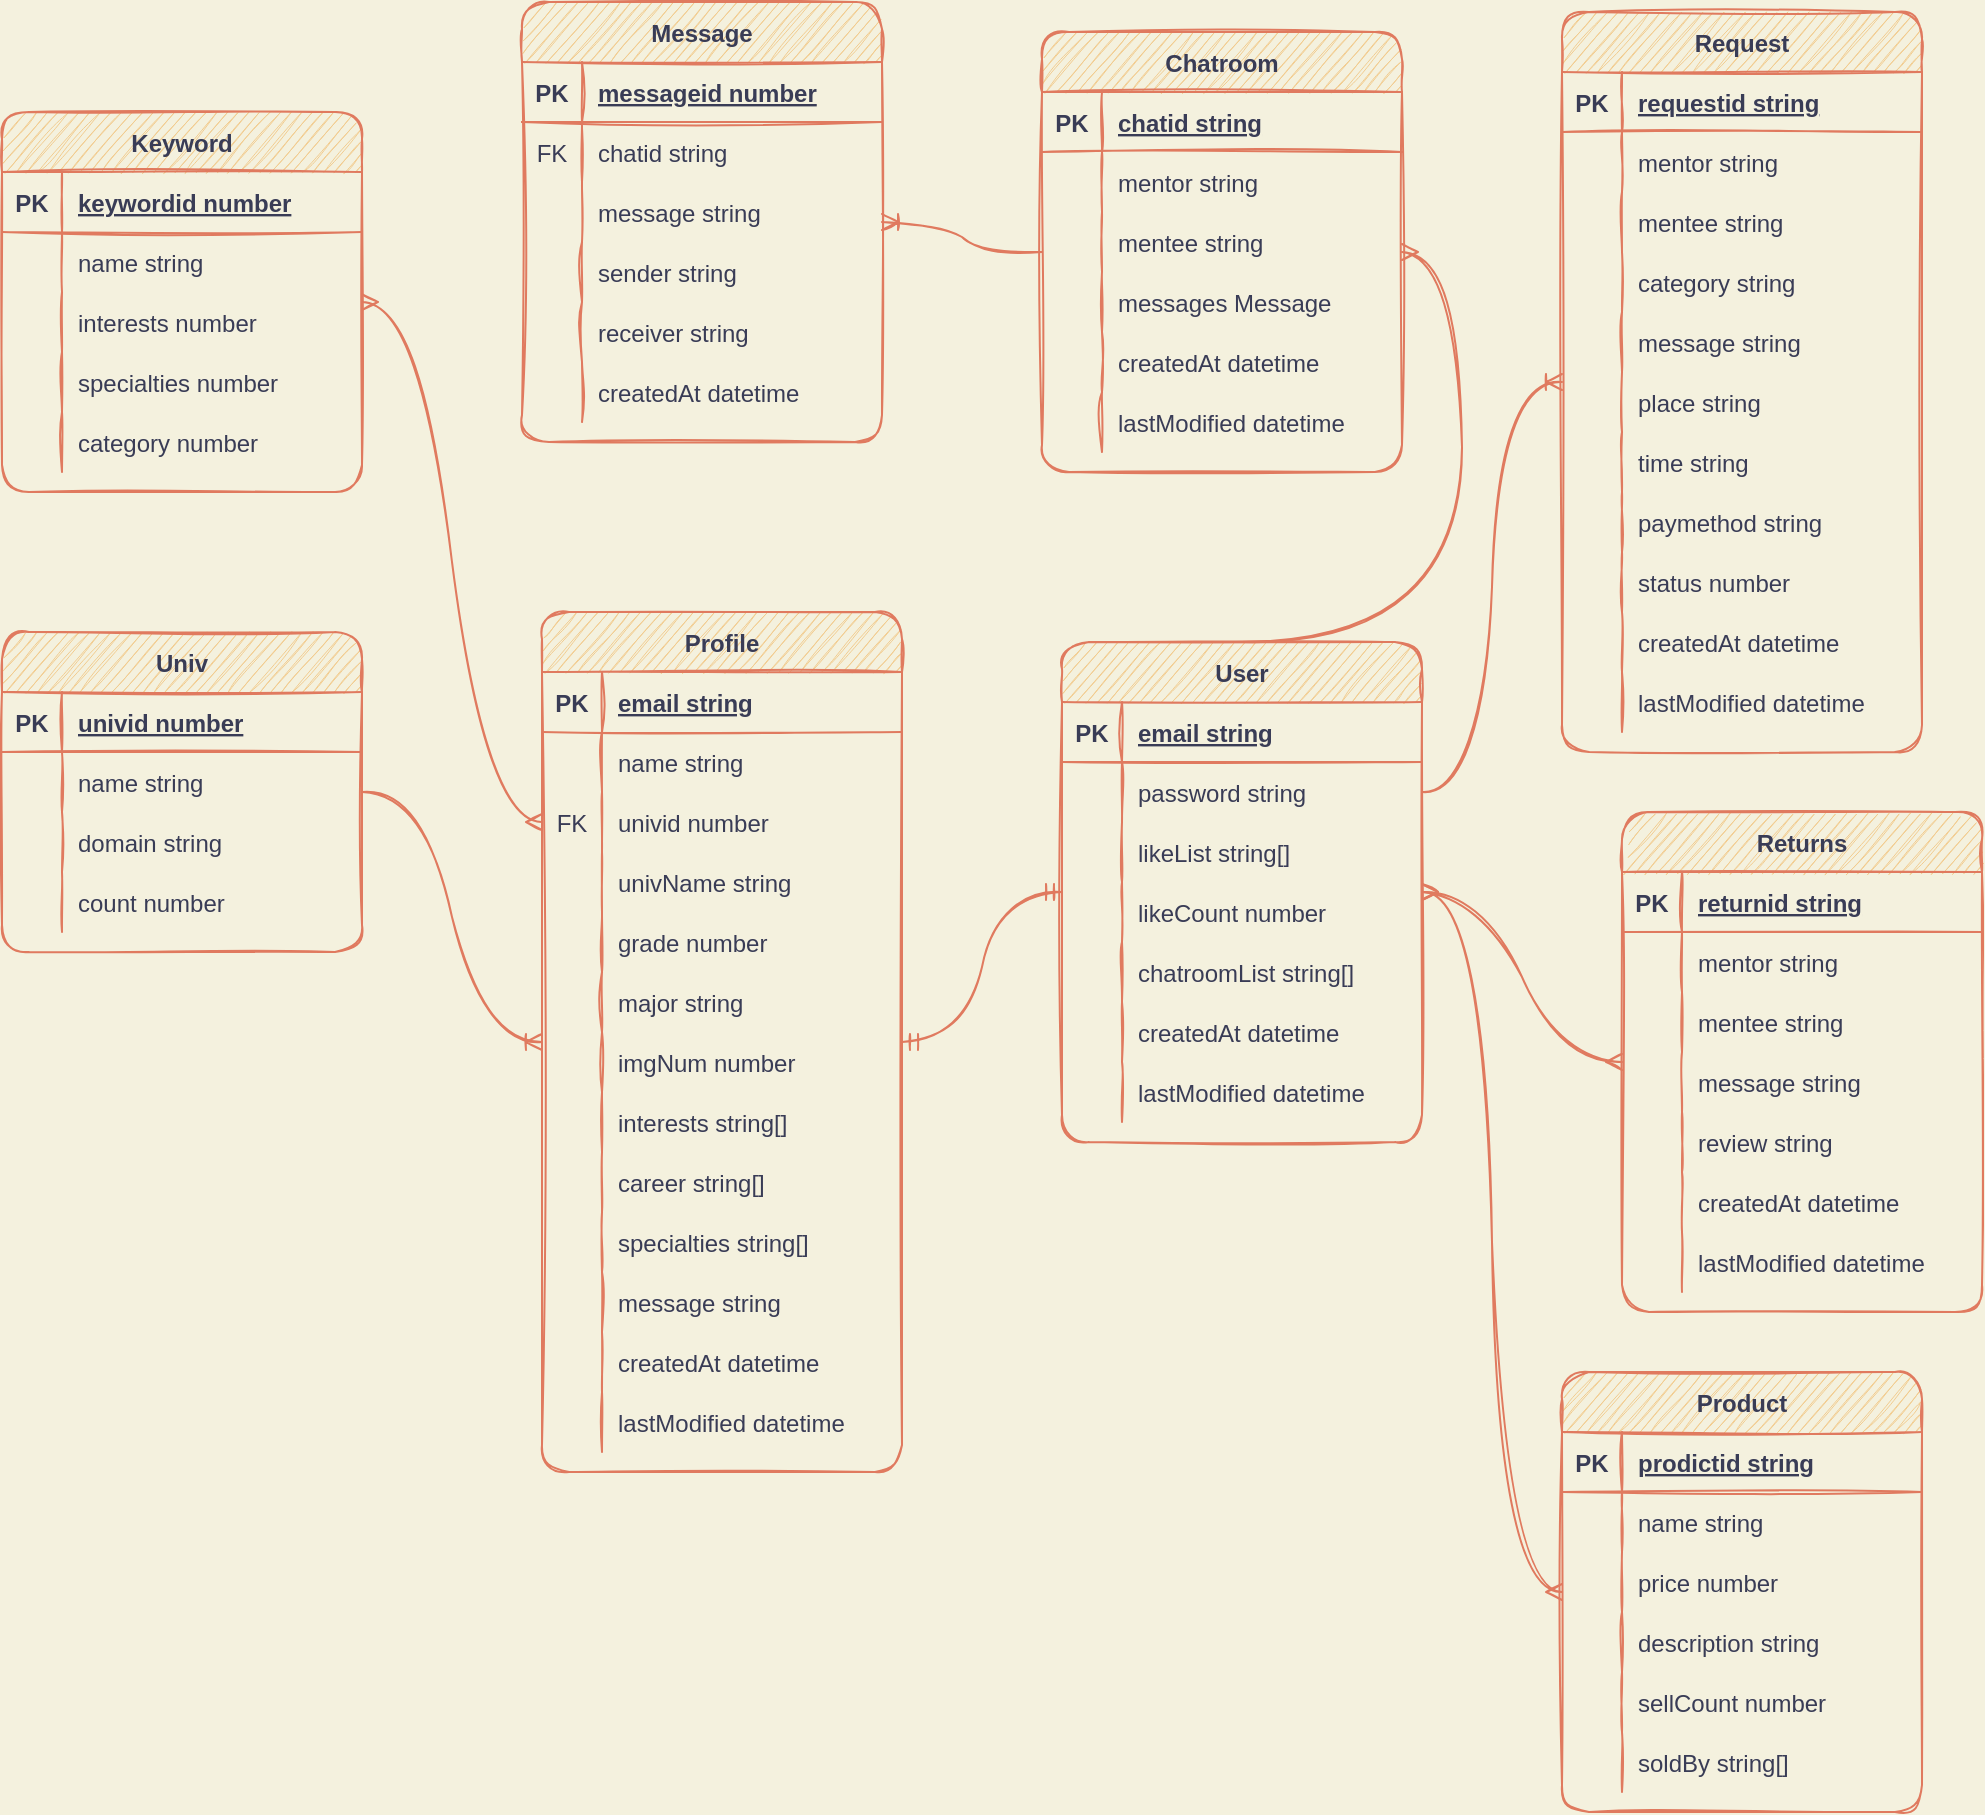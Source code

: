 <mxfile>
    <diagram id="3er6931-i1n3xH4l2oos" name="Page-1">
        <mxGraphModel dx="1615" dy="328" grid="1" gridSize="10" guides="1" tooltips="1" connect="1" arrows="1" fold="1" page="1" pageScale="1" pageWidth="827" pageHeight="1169" background="#F4F1DE" math="0" shadow="0">
            <root>
                <mxCell id="0"/>
                <mxCell id="1" parent="0"/>
                <mxCell id="37" value="" style="edgeStyle=entityRelationEdgeStyle;fontSize=12;html=1;endArrow=ERoneToMany;exitX=1;exitY=0.5;exitDx=0;exitDy=0;sketch=1;curved=1;labelBackgroundColor=#F4F1DE;strokeColor=#E07A5F;fontColor=#393C56;" parent="1" source="113" target="183" edge="1">
                    <mxGeometry width="100" height="100" relative="1" as="geometry">
                        <mxPoint x="390" y="320" as="sourcePoint"/>
                        <mxPoint x="323.42" y="196.806" as="targetPoint"/>
                    </mxGeometry>
                </mxCell>
                <mxCell id="38" value="" style="edgeStyle=entityRelationEdgeStyle;fontSize=12;html=1;endArrow=ERmany;startArrow=ERmany;sketch=1;curved=1;labelBackgroundColor=#F4F1DE;strokeColor=#E07A5F;fontColor=#393C56;" parent="1" source="106" target="158" edge="1">
                    <mxGeometry width="100" height="100" relative="1" as="geometry">
                        <mxPoint x="580" y="390" as="sourcePoint"/>
                        <mxPoint x="550" y="430" as="targetPoint"/>
                    </mxGeometry>
                </mxCell>
                <mxCell id="106" value="User" style="shape=table;startSize=30;container=1;collapsible=1;childLayout=tableLayout;fixedRows=1;rowLines=0;fontStyle=1;align=center;resizeLast=1;rounded=1;sketch=1;fillColor=#F2CC8F;strokeColor=#E07A5F;fontColor=#393C56;" parent="1" vertex="1">
                    <mxGeometry x="290" y="345" width="180" height="250" as="geometry"/>
                </mxCell>
                <mxCell id="107" value="" style="shape=partialRectangle;collapsible=0;dropTarget=0;pointerEvents=0;fillColor=none;top=0;left=0;bottom=1;right=0;points=[[0,0.5],[1,0.5]];portConstraint=eastwest;rounded=1;sketch=1;strokeColor=#E07A5F;fontColor=#393C56;" parent="106" vertex="1">
                    <mxGeometry y="30" width="180" height="30" as="geometry"/>
                </mxCell>
                <mxCell id="108" value="PK" style="shape=partialRectangle;connectable=0;fillColor=none;top=0;left=0;bottom=0;right=0;fontStyle=1;overflow=hidden;rounded=1;sketch=1;strokeColor=#E07A5F;fontColor=#393C56;" parent="107" vertex="1">
                    <mxGeometry width="30" height="30" as="geometry"/>
                </mxCell>
                <mxCell id="109" value="email string" style="shape=partialRectangle;connectable=0;fillColor=none;top=0;left=0;bottom=0;right=0;align=left;spacingLeft=6;fontStyle=5;overflow=hidden;rounded=1;sketch=1;strokeColor=#E07A5F;fontColor=#393C56;" parent="107" vertex="1">
                    <mxGeometry x="30" width="150" height="30" as="geometry"/>
                </mxCell>
                <mxCell id="113" value="" style="shape=partialRectangle;collapsible=0;dropTarget=0;pointerEvents=0;fillColor=none;top=0;left=0;bottom=0;right=0;points=[[0,0.5],[1,0.5]];portConstraint=eastwest;rounded=1;sketch=1;strokeColor=#E07A5F;fontColor=#393C56;" parent="106" vertex="1">
                    <mxGeometry y="60" width="180" height="30" as="geometry"/>
                </mxCell>
                <mxCell id="114" value="" style="shape=partialRectangle;connectable=0;fillColor=none;top=0;left=0;bottom=0;right=0;editable=1;overflow=hidden;rounded=1;sketch=1;strokeColor=#E07A5F;fontColor=#393C56;" parent="113" vertex="1">
                    <mxGeometry width="30" height="30" as="geometry"/>
                </mxCell>
                <mxCell id="115" value="password string" style="shape=partialRectangle;connectable=0;fillColor=none;top=0;left=0;bottom=0;right=0;align=left;spacingLeft=6;overflow=hidden;rounded=1;sketch=1;strokeColor=#E07A5F;fontColor=#393C56;" parent="113" vertex="1">
                    <mxGeometry x="30" width="150" height="30" as="geometry"/>
                </mxCell>
                <mxCell id="116" value="" style="shape=partialRectangle;collapsible=0;dropTarget=0;pointerEvents=0;fillColor=none;top=0;left=0;bottom=0;right=0;points=[[0,0.5],[1,0.5]];portConstraint=eastwest;rounded=1;sketch=1;strokeColor=#E07A5F;fontColor=#393C56;" parent="106" vertex="1">
                    <mxGeometry y="90" width="180" height="30" as="geometry"/>
                </mxCell>
                <mxCell id="117" value="" style="shape=partialRectangle;connectable=0;fillColor=none;top=0;left=0;bottom=0;right=0;editable=1;overflow=hidden;rounded=1;sketch=1;strokeColor=#E07A5F;fontColor=#393C56;" parent="116" vertex="1">
                    <mxGeometry width="30" height="30" as="geometry"/>
                </mxCell>
                <mxCell id="118" value="likeList string[]" style="shape=partialRectangle;connectable=0;fillColor=none;top=0;left=0;bottom=0;right=0;align=left;spacingLeft=6;overflow=hidden;rounded=1;sketch=1;strokeColor=#E07A5F;fontColor=#393C56;" parent="116" vertex="1">
                    <mxGeometry x="30" width="150" height="30" as="geometry"/>
                </mxCell>
                <mxCell id="352" value="" style="shape=partialRectangle;collapsible=0;dropTarget=0;pointerEvents=0;fillColor=none;top=0;left=0;bottom=0;right=0;points=[[0,0.5],[1,0.5]];portConstraint=eastwest;rounded=1;sketch=1;strokeColor=#E07A5F;fontColor=#393C56;" parent="106" vertex="1">
                    <mxGeometry y="120" width="180" height="30" as="geometry"/>
                </mxCell>
                <mxCell id="353" value="" style="shape=partialRectangle;connectable=0;fillColor=none;top=0;left=0;bottom=0;right=0;editable=1;overflow=hidden;rounded=1;sketch=1;strokeColor=#E07A5F;fontColor=#393C56;" parent="352" vertex="1">
                    <mxGeometry width="30" height="30" as="geometry"/>
                </mxCell>
                <mxCell id="354" value="likeCount number" style="shape=partialRectangle;connectable=0;fillColor=none;top=0;left=0;bottom=0;right=0;align=left;spacingLeft=6;overflow=hidden;rounded=1;sketch=1;strokeColor=#E07A5F;fontColor=#393C56;" parent="352" vertex="1">
                    <mxGeometry x="30" width="150" height="30" as="geometry"/>
                </mxCell>
                <mxCell id="228" value="" style="shape=partialRectangle;collapsible=0;dropTarget=0;pointerEvents=0;fillColor=none;top=0;left=0;bottom=0;right=0;points=[[0,0.5],[1,0.5]];portConstraint=eastwest;rounded=1;sketch=1;strokeColor=#E07A5F;fontColor=#393C56;" parent="106" vertex="1">
                    <mxGeometry y="150" width="180" height="30" as="geometry"/>
                </mxCell>
                <mxCell id="229" value="" style="shape=partialRectangle;connectable=0;fillColor=none;top=0;left=0;bottom=0;right=0;editable=1;overflow=hidden;rounded=1;sketch=1;strokeColor=#E07A5F;fontColor=#393C56;" parent="228" vertex="1">
                    <mxGeometry width="30" height="30" as="geometry"/>
                </mxCell>
                <mxCell id="230" value="chatroomList string[]" style="shape=partialRectangle;connectable=0;fillColor=none;top=0;left=0;bottom=0;right=0;align=left;spacingLeft=6;overflow=hidden;rounded=1;sketch=1;strokeColor=#E07A5F;fontColor=#393C56;" parent="228" vertex="1">
                    <mxGeometry x="30" width="150" height="30" as="geometry"/>
                </mxCell>
                <mxCell id="121" value="" style="shape=partialRectangle;collapsible=0;dropTarget=0;pointerEvents=0;fillColor=none;top=0;left=0;bottom=0;right=0;points=[[0,0.5],[1,0.5]];portConstraint=eastwest;rounded=1;sketch=1;strokeColor=#E07A5F;fontColor=#393C56;" parent="106" vertex="1">
                    <mxGeometry y="180" width="180" height="30" as="geometry"/>
                </mxCell>
                <mxCell id="122" value="" style="shape=partialRectangle;connectable=0;fillColor=none;top=0;left=0;bottom=0;right=0;fontStyle=0;overflow=hidden;rounded=1;sketch=1;strokeColor=#E07A5F;fontColor=#393C56;" parent="121" vertex="1">
                    <mxGeometry width="30" height="30" as="geometry"/>
                </mxCell>
                <mxCell id="123" value="createdAt datetime" style="shape=partialRectangle;connectable=0;fillColor=none;top=0;left=0;bottom=0;right=0;align=left;spacingLeft=6;fontStyle=0;overflow=hidden;rounded=1;sketch=1;strokeColor=#E07A5F;fontColor=#393C56;" parent="121" vertex="1">
                    <mxGeometry x="30" width="150" height="30" as="geometry"/>
                </mxCell>
                <mxCell id="125" value="" style="shape=partialRectangle;collapsible=0;dropTarget=0;pointerEvents=0;fillColor=none;top=0;left=0;bottom=0;right=0;points=[[0,0.5],[1,0.5]];portConstraint=eastwest;rounded=1;sketch=1;strokeColor=#E07A5F;fontColor=#393C56;" parent="106" vertex="1">
                    <mxGeometry y="210" width="180" height="30" as="geometry"/>
                </mxCell>
                <mxCell id="126" value="" style="shape=partialRectangle;connectable=0;fillColor=none;top=0;left=0;bottom=0;right=0;editable=1;overflow=hidden;rounded=1;sketch=1;strokeColor=#E07A5F;fontColor=#393C56;" parent="125" vertex="1">
                    <mxGeometry width="30" height="30" as="geometry"/>
                </mxCell>
                <mxCell id="127" value="lastModified datetime" style="shape=partialRectangle;connectable=0;fillColor=none;top=0;left=0;bottom=0;right=0;align=left;spacingLeft=6;overflow=hidden;rounded=1;sketch=1;strokeColor=#E07A5F;fontColor=#393C56;" parent="125" vertex="1">
                    <mxGeometry x="30" width="150" height="30" as="geometry"/>
                </mxCell>
                <mxCell id="128" value="Profile" style="shape=table;startSize=30;container=1;collapsible=1;childLayout=tableLayout;fixedRows=1;rowLines=0;fontStyle=1;align=center;resizeLast=1;rounded=1;sketch=1;fillColor=#F2CC8F;strokeColor=#E07A5F;fontColor=#393C56;" parent="1" vertex="1">
                    <mxGeometry x="30" y="330" width="180" height="430" as="geometry"/>
                </mxCell>
                <mxCell id="129" value="" style="shape=partialRectangle;collapsible=0;dropTarget=0;pointerEvents=0;fillColor=none;top=0;left=0;bottom=1;right=0;points=[[0,0.5],[1,0.5]];portConstraint=eastwest;rounded=1;sketch=1;strokeColor=#E07A5F;fontColor=#393C56;" parent="128" vertex="1">
                    <mxGeometry y="30" width="180" height="30" as="geometry"/>
                </mxCell>
                <mxCell id="130" value="PK" style="shape=partialRectangle;connectable=0;fillColor=none;top=0;left=0;bottom=0;right=0;fontStyle=1;overflow=hidden;rounded=1;sketch=1;strokeColor=#E07A5F;fontColor=#393C56;" parent="129" vertex="1">
                    <mxGeometry width="30" height="30" as="geometry"/>
                </mxCell>
                <mxCell id="131" value="email string" style="shape=partialRectangle;connectable=0;fillColor=none;top=0;left=0;bottom=0;right=0;align=left;spacingLeft=6;fontStyle=5;overflow=hidden;rounded=1;sketch=1;strokeColor=#E07A5F;fontColor=#393C56;" parent="129" vertex="1">
                    <mxGeometry x="30" width="150" height="30" as="geometry"/>
                </mxCell>
                <mxCell id="418" value="" style="shape=partialRectangle;collapsible=0;dropTarget=0;pointerEvents=0;fillColor=none;top=0;left=0;bottom=0;right=0;points=[[0,0.5],[1,0.5]];portConstraint=eastwest;strokeColor=#E07A5F;fontColor=#393C56;" parent="128" vertex="1">
                    <mxGeometry y="60" width="180" height="30" as="geometry"/>
                </mxCell>
                <mxCell id="419" value="" style="shape=partialRectangle;connectable=0;fillColor=none;top=0;left=0;bottom=0;right=0;editable=1;overflow=hidden;strokeColor=#E07A5F;fontColor=#393C56;" parent="418" vertex="1">
                    <mxGeometry width="30" height="30" as="geometry"/>
                </mxCell>
                <mxCell id="420" value="name string" style="shape=partialRectangle;connectable=0;fillColor=none;top=0;left=0;bottom=0;right=0;align=left;spacingLeft=6;overflow=hidden;strokeColor=#E07A5F;fontColor=#393C56;" parent="418" vertex="1">
                    <mxGeometry x="30" width="150" height="30" as="geometry"/>
                </mxCell>
                <mxCell id="132" value="" style="shape=partialRectangle;collapsible=0;dropTarget=0;pointerEvents=0;fillColor=none;top=0;left=0;bottom=0;right=0;points=[[0,0.5],[1,0.5]];portConstraint=eastwest;rounded=1;sketch=1;strokeColor=#E07A5F;fontColor=#393C56;" parent="128" vertex="1">
                    <mxGeometry y="90" width="180" height="30" as="geometry"/>
                </mxCell>
                <mxCell id="133" value="FK" style="shape=partialRectangle;connectable=0;fillColor=none;top=0;left=0;bottom=0;right=0;editable=1;overflow=hidden;rounded=1;sketch=1;strokeColor=#E07A5F;fontColor=#393C56;" parent="132" vertex="1">
                    <mxGeometry width="30" height="30" as="geometry"/>
                </mxCell>
                <mxCell id="134" value="univid number" style="shape=partialRectangle;connectable=0;fillColor=none;top=0;left=0;bottom=0;right=0;align=left;spacingLeft=6;overflow=hidden;rounded=1;sketch=1;strokeColor=#E07A5F;fontColor=#393C56;" parent="132" vertex="1">
                    <mxGeometry x="30" width="150" height="30" as="geometry"/>
                </mxCell>
                <mxCell id="291" value="" style="shape=partialRectangle;collapsible=0;dropTarget=0;pointerEvents=0;fillColor=none;top=0;left=0;bottom=0;right=0;points=[[0,0.5],[1,0.5]];portConstraint=eastwest;rounded=1;sketch=1;strokeColor=#E07A5F;fontColor=#393C56;" parent="128" vertex="1">
                    <mxGeometry y="120" width="180" height="30" as="geometry"/>
                </mxCell>
                <mxCell id="292" value="" style="shape=partialRectangle;connectable=0;fillColor=none;top=0;left=0;bottom=0;right=0;editable=1;overflow=hidden;rounded=1;sketch=1;strokeColor=#E07A5F;fontColor=#393C56;" parent="291" vertex="1">
                    <mxGeometry width="30" height="30" as="geometry"/>
                </mxCell>
                <mxCell id="293" value="univName string" style="shape=partialRectangle;connectable=0;fillColor=none;top=0;left=0;bottom=0;right=0;align=left;spacingLeft=6;overflow=hidden;rounded=1;sketch=1;strokeColor=#E07A5F;fontColor=#393C56;" parent="291" vertex="1">
                    <mxGeometry x="30" width="150" height="30" as="geometry"/>
                </mxCell>
                <mxCell id="135" value="" style="shape=partialRectangle;collapsible=0;dropTarget=0;pointerEvents=0;fillColor=none;top=0;left=0;bottom=0;right=0;points=[[0,0.5],[1,0.5]];portConstraint=eastwest;rounded=1;sketch=1;strokeColor=#E07A5F;fontColor=#393C56;" parent="128" vertex="1">
                    <mxGeometry y="150" width="180" height="30" as="geometry"/>
                </mxCell>
                <mxCell id="136" value="" style="shape=partialRectangle;connectable=0;fillColor=none;top=0;left=0;bottom=0;right=0;editable=1;overflow=hidden;rounded=1;sketch=1;strokeColor=#E07A5F;fontColor=#393C56;" parent="135" vertex="1">
                    <mxGeometry width="30" height="30" as="geometry"/>
                </mxCell>
                <mxCell id="137" value="grade number" style="shape=partialRectangle;connectable=0;fillColor=none;top=0;left=0;bottom=0;right=0;align=left;spacingLeft=6;overflow=hidden;rounded=1;sketch=1;strokeColor=#E07A5F;fontColor=#393C56;" parent="135" vertex="1">
                    <mxGeometry x="30" width="150" height="30" as="geometry"/>
                </mxCell>
                <mxCell id="348" value="" style="shape=partialRectangle;collapsible=0;dropTarget=0;pointerEvents=0;fillColor=none;top=0;left=0;bottom=0;right=0;points=[[0,0.5],[1,0.5]];portConstraint=eastwest;rounded=1;sketch=1;strokeColor=#E07A5F;fontColor=#393C56;" parent="128" vertex="1">
                    <mxGeometry y="180" width="180" height="30" as="geometry"/>
                </mxCell>
                <mxCell id="349" value="" style="shape=partialRectangle;connectable=0;fillColor=none;top=0;left=0;bottom=0;right=0;editable=1;overflow=hidden;rounded=1;sketch=1;strokeColor=#E07A5F;fontColor=#393C56;" parent="348" vertex="1">
                    <mxGeometry width="30" height="30" as="geometry"/>
                </mxCell>
                <mxCell id="350" value="major string" style="shape=partialRectangle;connectable=0;fillColor=none;top=0;left=0;bottom=0;right=0;align=left;spacingLeft=6;overflow=hidden;rounded=1;sketch=1;strokeColor=#E07A5F;fontColor=#393C56;" parent="348" vertex="1">
                    <mxGeometry x="30" width="150" height="30" as="geometry"/>
                </mxCell>
                <mxCell id="340" value="" style="shape=partialRectangle;collapsible=0;dropTarget=0;pointerEvents=0;fillColor=none;top=0;left=0;bottom=0;right=0;points=[[0,0.5],[1,0.5]];portConstraint=eastwest;rounded=1;sketch=1;strokeColor=#E07A5F;fontColor=#393C56;" parent="128" vertex="1">
                    <mxGeometry y="210" width="180" height="30" as="geometry"/>
                </mxCell>
                <mxCell id="341" value="" style="shape=partialRectangle;connectable=0;fillColor=none;top=0;left=0;bottom=0;right=0;editable=1;overflow=hidden;rounded=1;sketch=1;strokeColor=#E07A5F;fontColor=#393C56;" parent="340" vertex="1">
                    <mxGeometry width="30" height="30" as="geometry"/>
                </mxCell>
                <mxCell id="342" value="imgNum number" style="shape=partialRectangle;connectable=0;fillColor=none;top=0;left=0;bottom=0;right=0;align=left;spacingLeft=6;overflow=hidden;rounded=1;sketch=1;strokeColor=#E07A5F;fontColor=#393C56;" parent="340" vertex="1">
                    <mxGeometry x="30" width="150" height="30" as="geometry"/>
                </mxCell>
                <mxCell id="138" value="" style="shape=partialRectangle;collapsible=0;dropTarget=0;pointerEvents=0;fillColor=none;top=0;left=0;bottom=0;right=0;points=[[0,0.5],[1,0.5]];portConstraint=eastwest;rounded=1;sketch=1;strokeColor=#E07A5F;fontColor=#393C56;" parent="128" vertex="1">
                    <mxGeometry y="240" width="180" height="30" as="geometry"/>
                </mxCell>
                <mxCell id="139" value="" style="shape=partialRectangle;connectable=0;fillColor=none;top=0;left=0;bottom=0;right=0;editable=1;overflow=hidden;rounded=1;sketch=1;strokeColor=#E07A5F;fontColor=#393C56;" parent="138" vertex="1">
                    <mxGeometry width="30" height="30" as="geometry"/>
                </mxCell>
                <mxCell id="140" value="interests string[]" style="shape=partialRectangle;connectable=0;fillColor=none;top=0;left=0;bottom=0;right=0;align=left;spacingLeft=6;overflow=hidden;rounded=1;sketch=1;strokeColor=#E07A5F;fontColor=#393C56;" parent="138" vertex="1">
                    <mxGeometry x="30" width="150" height="30" as="geometry"/>
                </mxCell>
                <mxCell id="336" value="" style="shape=partialRectangle;collapsible=0;dropTarget=0;pointerEvents=0;fillColor=none;top=0;left=0;bottom=0;right=0;points=[[0,0.5],[1,0.5]];portConstraint=eastwest;rounded=1;sketch=1;strokeColor=#E07A5F;fontColor=#393C56;" parent="128" vertex="1">
                    <mxGeometry y="270" width="180" height="30" as="geometry"/>
                </mxCell>
                <mxCell id="337" value="" style="shape=partialRectangle;connectable=0;fillColor=none;top=0;left=0;bottom=0;right=0;editable=1;overflow=hidden;rounded=1;sketch=1;strokeColor=#E07A5F;fontColor=#393C56;" parent="336" vertex="1">
                    <mxGeometry width="30" height="30" as="geometry"/>
                </mxCell>
                <mxCell id="338" value="career string[]" style="shape=partialRectangle;connectable=0;fillColor=none;top=0;left=0;bottom=0;right=0;align=left;spacingLeft=6;overflow=hidden;rounded=1;sketch=1;strokeColor=#E07A5F;fontColor=#393C56;" parent="336" vertex="1">
                    <mxGeometry x="30" width="150" height="30" as="geometry"/>
                </mxCell>
                <mxCell id="142" value="" style="shape=partialRectangle;collapsible=0;dropTarget=0;pointerEvents=0;fillColor=none;top=0;left=0;bottom=0;right=0;points=[[0,0.5],[1,0.5]];portConstraint=eastwest;rounded=1;sketch=1;strokeColor=#E07A5F;fontColor=#393C56;" parent="128" vertex="1">
                    <mxGeometry y="300" width="180" height="30" as="geometry"/>
                </mxCell>
                <mxCell id="143" value="" style="shape=partialRectangle;connectable=0;fillColor=none;top=0;left=0;bottom=0;right=0;editable=1;overflow=hidden;rounded=1;sketch=1;strokeColor=#E07A5F;fontColor=#393C56;" parent="142" vertex="1">
                    <mxGeometry width="30" height="30" as="geometry"/>
                </mxCell>
                <mxCell id="144" value="specialties string[]" style="shape=partialRectangle;connectable=0;fillColor=none;top=0;left=0;bottom=0;right=0;align=left;spacingLeft=6;overflow=hidden;rounded=1;sketch=1;strokeColor=#E07A5F;fontColor=#393C56;" parent="142" vertex="1">
                    <mxGeometry x="30" width="150" height="30" as="geometry"/>
                </mxCell>
                <mxCell id="146" value="" style="shape=partialRectangle;collapsible=0;dropTarget=0;pointerEvents=0;fillColor=none;top=0;left=0;bottom=0;right=0;points=[[0,0.5],[1,0.5]];portConstraint=eastwest;rounded=1;sketch=1;strokeColor=#E07A5F;fontColor=#393C56;" parent="128" vertex="1">
                    <mxGeometry y="330" width="180" height="30" as="geometry"/>
                </mxCell>
                <mxCell id="147" value="" style="shape=partialRectangle;connectable=0;fillColor=none;top=0;left=0;bottom=0;right=0;editable=1;overflow=hidden;rounded=1;sketch=1;strokeColor=#E07A5F;fontColor=#393C56;" parent="146" vertex="1">
                    <mxGeometry width="30" height="30" as="geometry"/>
                </mxCell>
                <mxCell id="148" value="message string" style="shape=partialRectangle;connectable=0;fillColor=none;top=0;left=0;bottom=0;right=0;align=left;spacingLeft=6;overflow=hidden;rounded=1;sketch=1;strokeColor=#E07A5F;fontColor=#393C56;" parent="146" vertex="1">
                    <mxGeometry x="30" width="150" height="30" as="geometry"/>
                </mxCell>
                <mxCell id="150" value="" style="shape=partialRectangle;collapsible=0;dropTarget=0;pointerEvents=0;fillColor=none;top=0;left=0;bottom=0;right=0;points=[[0,0.5],[1,0.5]];portConstraint=eastwest;rounded=1;sketch=1;strokeColor=#E07A5F;fontColor=#393C56;" parent="128" vertex="1">
                    <mxGeometry y="360" width="180" height="30" as="geometry"/>
                </mxCell>
                <mxCell id="151" value="" style="shape=partialRectangle;connectable=0;fillColor=none;top=0;left=0;bottom=0;right=0;editable=1;overflow=hidden;rounded=1;sketch=1;strokeColor=#E07A5F;fontColor=#393C56;" parent="150" vertex="1">
                    <mxGeometry width="30" height="30" as="geometry"/>
                </mxCell>
                <mxCell id="152" value="createdAt datetime" style="shape=partialRectangle;connectable=0;fillColor=none;top=0;left=0;bottom=0;right=0;align=left;spacingLeft=6;overflow=hidden;rounded=1;sketch=1;strokeColor=#E07A5F;fontColor=#393C56;" parent="150" vertex="1">
                    <mxGeometry x="30" width="150" height="30" as="geometry"/>
                </mxCell>
                <mxCell id="154" value="" style="shape=partialRectangle;collapsible=0;dropTarget=0;pointerEvents=0;fillColor=none;top=0;left=0;bottom=0;right=0;points=[[0,0.5],[1,0.5]];portConstraint=eastwest;rounded=1;sketch=1;strokeColor=#E07A5F;fontColor=#393C56;" parent="128" vertex="1">
                    <mxGeometry y="390" width="180" height="30" as="geometry"/>
                </mxCell>
                <mxCell id="155" value="" style="shape=partialRectangle;connectable=0;fillColor=none;top=0;left=0;bottom=0;right=0;editable=1;overflow=hidden;rounded=1;sketch=1;strokeColor=#E07A5F;fontColor=#393C56;" parent="154" vertex="1">
                    <mxGeometry width="30" height="30" as="geometry"/>
                </mxCell>
                <mxCell id="156" value="lastModified datetime" style="shape=partialRectangle;connectable=0;fillColor=none;top=0;left=0;bottom=0;right=0;align=left;spacingLeft=6;overflow=hidden;rounded=1;sketch=1;strokeColor=#E07A5F;fontColor=#393C56;" parent="154" vertex="1">
                    <mxGeometry x="30" width="150" height="30" as="geometry"/>
                </mxCell>
                <mxCell id="158" value="Returns" style="shape=table;startSize=30;container=1;collapsible=1;childLayout=tableLayout;fixedRows=1;rowLines=0;fontStyle=1;align=center;resizeLast=1;rounded=1;sketch=1;fillColor=#F2CC8F;strokeColor=#E07A5F;fontColor=#393C56;" parent="1" vertex="1">
                    <mxGeometry x="570" y="430" width="180" height="250" as="geometry"/>
                </mxCell>
                <mxCell id="159" value="" style="shape=partialRectangle;collapsible=0;dropTarget=0;pointerEvents=0;fillColor=none;top=0;left=0;bottom=1;right=0;points=[[0,0.5],[1,0.5]];portConstraint=eastwest;rounded=1;sketch=1;strokeColor=#E07A5F;fontColor=#393C56;" parent="158" vertex="1">
                    <mxGeometry y="30" width="180" height="30" as="geometry"/>
                </mxCell>
                <mxCell id="160" value="PK" style="shape=partialRectangle;connectable=0;fillColor=none;top=0;left=0;bottom=0;right=0;fontStyle=1;overflow=hidden;rounded=1;sketch=1;strokeColor=#E07A5F;fontColor=#393C56;" parent="159" vertex="1">
                    <mxGeometry width="30" height="30" as="geometry"/>
                </mxCell>
                <mxCell id="161" value="returnid string" style="shape=partialRectangle;connectable=0;fillColor=none;top=0;left=0;bottom=0;right=0;align=left;spacingLeft=6;fontStyle=5;overflow=hidden;rounded=1;sketch=1;strokeColor=#E07A5F;fontColor=#393C56;" parent="159" vertex="1">
                    <mxGeometry x="30" width="150" height="30" as="geometry"/>
                </mxCell>
                <mxCell id="165" value="" style="shape=partialRectangle;collapsible=0;dropTarget=0;pointerEvents=0;fillColor=none;top=0;left=0;bottom=0;right=0;points=[[0,0.5],[1,0.5]];portConstraint=eastwest;rounded=1;sketch=1;strokeColor=#E07A5F;fontColor=#393C56;" parent="158" vertex="1">
                    <mxGeometry y="60" width="180" height="30" as="geometry"/>
                </mxCell>
                <mxCell id="166" value="" style="shape=partialRectangle;connectable=0;fillColor=none;top=0;left=0;bottom=0;right=0;editable=1;overflow=hidden;rounded=1;sketch=1;strokeColor=#E07A5F;fontColor=#393C56;" parent="165" vertex="1">
                    <mxGeometry width="30" height="30" as="geometry"/>
                </mxCell>
                <mxCell id="167" value="mentor string" style="shape=partialRectangle;connectable=0;fillColor=none;top=0;left=0;bottom=0;right=0;align=left;spacingLeft=6;overflow=hidden;rounded=1;sketch=1;strokeColor=#E07A5F;fontColor=#393C56;" parent="165" vertex="1">
                    <mxGeometry x="30" width="150" height="30" as="geometry"/>
                </mxCell>
                <mxCell id="168" value="" style="shape=partialRectangle;collapsible=0;dropTarget=0;pointerEvents=0;fillColor=none;top=0;left=0;bottom=0;right=0;points=[[0,0.5],[1,0.5]];portConstraint=eastwest;rounded=1;sketch=1;strokeColor=#E07A5F;fontColor=#393C56;" parent="158" vertex="1">
                    <mxGeometry y="90" width="180" height="30" as="geometry"/>
                </mxCell>
                <mxCell id="169" value="" style="shape=partialRectangle;connectable=0;fillColor=none;top=0;left=0;bottom=0;right=0;editable=1;overflow=hidden;rounded=1;sketch=1;strokeColor=#E07A5F;fontColor=#393C56;" parent="168" vertex="1">
                    <mxGeometry width="30" height="30" as="geometry"/>
                </mxCell>
                <mxCell id="170" value="mentee string" style="shape=partialRectangle;connectable=0;fillColor=none;top=0;left=0;bottom=0;right=0;align=left;spacingLeft=6;overflow=hidden;rounded=1;sketch=1;strokeColor=#E07A5F;fontColor=#393C56;" parent="168" vertex="1">
                    <mxGeometry x="30" width="150" height="30" as="geometry"/>
                </mxCell>
                <mxCell id="356" value="" style="shape=partialRectangle;collapsible=0;dropTarget=0;pointerEvents=0;fillColor=none;top=0;left=0;bottom=0;right=0;points=[[0,0.5],[1,0.5]];portConstraint=eastwest;rounded=1;sketch=1;strokeColor=#E07A5F;fontColor=#393C56;" parent="158" vertex="1">
                    <mxGeometry y="120" width="180" height="30" as="geometry"/>
                </mxCell>
                <mxCell id="357" value="" style="shape=partialRectangle;connectable=0;fillColor=none;top=0;left=0;bottom=0;right=0;editable=1;overflow=hidden;rounded=1;sketch=1;strokeColor=#E07A5F;fontColor=#393C56;" parent="356" vertex="1">
                    <mxGeometry width="30" height="30" as="geometry"/>
                </mxCell>
                <mxCell id="358" value="message string" style="shape=partialRectangle;connectable=0;fillColor=none;top=0;left=0;bottom=0;right=0;align=left;spacingLeft=6;overflow=hidden;rounded=1;sketch=1;strokeColor=#E07A5F;fontColor=#393C56;" parent="356" vertex="1">
                    <mxGeometry x="30" width="150" height="30" as="geometry"/>
                </mxCell>
                <mxCell id="364" value="" style="shape=partialRectangle;collapsible=0;dropTarget=0;pointerEvents=0;fillColor=none;top=0;left=0;bottom=0;right=0;points=[[0,0.5],[1,0.5]];portConstraint=eastwest;rounded=1;sketch=1;strokeColor=#E07A5F;fontColor=#393C56;" parent="158" vertex="1">
                    <mxGeometry y="150" width="180" height="30" as="geometry"/>
                </mxCell>
                <mxCell id="365" value="" style="shape=partialRectangle;connectable=0;fillColor=none;top=0;left=0;bottom=0;right=0;editable=1;overflow=hidden;rounded=1;sketch=1;strokeColor=#E07A5F;fontColor=#393C56;" parent="364" vertex="1">
                    <mxGeometry width="30" height="30" as="geometry"/>
                </mxCell>
                <mxCell id="366" value="review string" style="shape=partialRectangle;connectable=0;fillColor=none;top=0;left=0;bottom=0;right=0;align=left;spacingLeft=6;overflow=hidden;rounded=1;sketch=1;strokeColor=#E07A5F;fontColor=#393C56;" parent="364" vertex="1">
                    <mxGeometry x="30" width="150" height="30" as="geometry"/>
                </mxCell>
                <mxCell id="180" value="" style="shape=partialRectangle;collapsible=0;dropTarget=0;pointerEvents=0;fillColor=none;top=0;left=0;bottom=0;right=0;points=[[0,0.5],[1,0.5]];portConstraint=eastwest;rounded=1;sketch=1;strokeColor=#E07A5F;fontColor=#393C56;" parent="158" vertex="1">
                    <mxGeometry y="180" width="180" height="30" as="geometry"/>
                </mxCell>
                <mxCell id="181" value="" style="shape=partialRectangle;connectable=0;fillColor=none;top=0;left=0;bottom=0;right=0;editable=1;overflow=hidden;rounded=1;sketch=1;strokeColor=#E07A5F;fontColor=#393C56;" parent="180" vertex="1">
                    <mxGeometry width="30" height="30" as="geometry"/>
                </mxCell>
                <mxCell id="182" value="createdAt datetime" style="shape=partialRectangle;connectable=0;fillColor=none;top=0;left=0;bottom=0;right=0;align=left;spacingLeft=6;overflow=hidden;rounded=1;sketch=1;strokeColor=#E07A5F;fontColor=#393C56;" parent="180" vertex="1">
                    <mxGeometry x="30" width="150" height="30" as="geometry"/>
                </mxCell>
                <mxCell id="176" value="" style="shape=partialRectangle;collapsible=0;dropTarget=0;pointerEvents=0;fillColor=none;top=0;left=0;bottom=0;right=0;points=[[0,0.5],[1,0.5]];portConstraint=eastwest;rounded=1;sketch=1;strokeColor=#E07A5F;fontColor=#393C56;" parent="158" vertex="1">
                    <mxGeometry y="210" width="180" height="30" as="geometry"/>
                </mxCell>
                <mxCell id="177" value="" style="shape=partialRectangle;connectable=0;fillColor=none;top=0;left=0;bottom=0;right=0;editable=1;overflow=hidden;rounded=1;sketch=1;strokeColor=#E07A5F;fontColor=#393C56;" parent="176" vertex="1">
                    <mxGeometry width="30" height="30" as="geometry"/>
                </mxCell>
                <mxCell id="178" value="lastModified datetime" style="shape=partialRectangle;connectable=0;fillColor=none;top=0;left=0;bottom=0;right=0;align=left;spacingLeft=6;overflow=hidden;rounded=1;sketch=1;strokeColor=#E07A5F;fontColor=#393C56;" parent="176" vertex="1">
                    <mxGeometry x="30" width="150" height="30" as="geometry"/>
                </mxCell>
                <mxCell id="183" value="Request" style="shape=table;startSize=30;container=1;collapsible=1;childLayout=tableLayout;fixedRows=1;rowLines=0;fontStyle=1;align=center;resizeLast=1;rounded=1;sketch=1;fillColor=#F2CC8F;strokeColor=#E07A5F;fontColor=#393C56;" parent="1" vertex="1">
                    <mxGeometry x="540" y="30" width="180" height="370" as="geometry"/>
                </mxCell>
                <mxCell id="184" value="" style="shape=partialRectangle;collapsible=0;dropTarget=0;pointerEvents=0;fillColor=none;top=0;left=0;bottom=1;right=0;points=[[0,0.5],[1,0.5]];portConstraint=eastwest;rounded=1;sketch=1;strokeColor=#E07A5F;fontColor=#393C56;" parent="183" vertex="1">
                    <mxGeometry y="30" width="180" height="30" as="geometry"/>
                </mxCell>
                <mxCell id="185" value="PK" style="shape=partialRectangle;connectable=0;fillColor=none;top=0;left=0;bottom=0;right=0;fontStyle=1;overflow=hidden;rounded=1;sketch=1;strokeColor=#E07A5F;fontColor=#393C56;" parent="184" vertex="1">
                    <mxGeometry width="30" height="30" as="geometry"/>
                </mxCell>
                <mxCell id="186" value="requestid string" style="shape=partialRectangle;connectable=0;fillColor=none;top=0;left=0;bottom=0;right=0;align=left;spacingLeft=6;fontStyle=5;overflow=hidden;rounded=1;sketch=1;strokeColor=#E07A5F;fontColor=#393C56;" parent="184" vertex="1">
                    <mxGeometry x="30" width="150" height="30" as="geometry"/>
                </mxCell>
                <mxCell id="190" value="" style="shape=partialRectangle;collapsible=0;dropTarget=0;pointerEvents=0;fillColor=none;top=0;left=0;bottom=0;right=0;points=[[0,0.5],[1,0.5]];portConstraint=eastwest;rounded=1;sketch=1;strokeColor=#E07A5F;fontColor=#393C56;" parent="183" vertex="1">
                    <mxGeometry y="60" width="180" height="30" as="geometry"/>
                </mxCell>
                <mxCell id="191" value="" style="shape=partialRectangle;connectable=0;fillColor=none;top=0;left=0;bottom=0;right=0;editable=1;overflow=hidden;rounded=1;sketch=1;strokeColor=#E07A5F;fontColor=#393C56;" parent="190" vertex="1">
                    <mxGeometry width="30" height="30" as="geometry"/>
                </mxCell>
                <mxCell id="192" value="mentor string" style="shape=partialRectangle;connectable=0;fillColor=none;top=0;left=0;bottom=0;right=0;align=left;spacingLeft=6;overflow=hidden;rounded=1;sketch=1;strokeColor=#E07A5F;fontColor=#393C56;" parent="190" vertex="1">
                    <mxGeometry x="30" width="150" height="30" as="geometry"/>
                </mxCell>
                <mxCell id="193" value="" style="shape=partialRectangle;collapsible=0;dropTarget=0;pointerEvents=0;fillColor=none;top=0;left=0;bottom=0;right=0;points=[[0,0.5],[1,0.5]];portConstraint=eastwest;rounded=1;sketch=1;strokeColor=#E07A5F;fontColor=#393C56;" parent="183" vertex="1">
                    <mxGeometry y="90" width="180" height="30" as="geometry"/>
                </mxCell>
                <mxCell id="194" value="" style="shape=partialRectangle;connectable=0;fillColor=none;top=0;left=0;bottom=0;right=0;editable=1;overflow=hidden;rounded=1;sketch=1;strokeColor=#E07A5F;fontColor=#393C56;" parent="193" vertex="1">
                    <mxGeometry width="30" height="30" as="geometry"/>
                </mxCell>
                <mxCell id="195" value="mentee string" style="shape=partialRectangle;connectable=0;fillColor=none;top=0;left=0;bottom=0;right=0;align=left;spacingLeft=6;overflow=hidden;rounded=1;sketch=1;strokeColor=#E07A5F;fontColor=#393C56;" parent="193" vertex="1">
                    <mxGeometry x="30" width="150" height="30" as="geometry"/>
                </mxCell>
                <mxCell id="237" value="" style="shape=partialRectangle;collapsible=0;dropTarget=0;pointerEvents=0;fillColor=none;top=0;left=0;bottom=0;right=0;points=[[0,0.5],[1,0.5]];portConstraint=eastwest;rounded=1;sketch=1;strokeColor=#E07A5F;fontColor=#393C56;" parent="183" vertex="1">
                    <mxGeometry y="120" width="180" height="30" as="geometry"/>
                </mxCell>
                <mxCell id="238" value="" style="shape=partialRectangle;connectable=0;fillColor=none;top=0;left=0;bottom=0;right=0;editable=1;overflow=hidden;rounded=1;sketch=1;strokeColor=#E07A5F;fontColor=#393C56;" parent="237" vertex="1">
                    <mxGeometry width="30" height="30" as="geometry"/>
                </mxCell>
                <mxCell id="239" value="category string" style="shape=partialRectangle;connectable=0;fillColor=none;top=0;left=0;bottom=0;right=0;align=left;spacingLeft=6;overflow=hidden;rounded=1;sketch=1;strokeColor=#E07A5F;fontColor=#393C56;" parent="237" vertex="1">
                    <mxGeometry x="30" width="150" height="30" as="geometry"/>
                </mxCell>
                <mxCell id="434" value="" style="shape=partialRectangle;collapsible=0;dropTarget=0;pointerEvents=0;fillColor=none;top=0;left=0;bottom=0;right=0;points=[[0,0.5],[1,0.5]];portConstraint=eastwest;strokeColor=#E07A5F;fontColor=#393C56;" parent="183" vertex="1">
                    <mxGeometry y="150" width="180" height="30" as="geometry"/>
                </mxCell>
                <mxCell id="435" value="" style="shape=partialRectangle;connectable=0;fillColor=none;top=0;left=0;bottom=0;right=0;editable=1;overflow=hidden;strokeColor=#E07A5F;fontColor=#393C56;" parent="434" vertex="1">
                    <mxGeometry width="30" height="30" as="geometry"/>
                </mxCell>
                <mxCell id="436" value="message string" style="shape=partialRectangle;connectable=0;fillColor=none;top=0;left=0;bottom=0;right=0;align=left;spacingLeft=6;overflow=hidden;strokeColor=#E07A5F;fontColor=#393C56;" parent="434" vertex="1">
                    <mxGeometry x="30" width="150" height="30" as="geometry"/>
                </mxCell>
                <mxCell id="257" value="" style="shape=partialRectangle;collapsible=0;dropTarget=0;pointerEvents=0;fillColor=none;top=0;left=0;bottom=0;right=0;points=[[0,0.5],[1,0.5]];portConstraint=eastwest;rounded=1;sketch=1;strokeColor=#E07A5F;fontColor=#393C56;" parent="183" vertex="1">
                    <mxGeometry y="180" width="180" height="30" as="geometry"/>
                </mxCell>
                <mxCell id="258" value="" style="shape=partialRectangle;connectable=0;fillColor=none;top=0;left=0;bottom=0;right=0;editable=1;overflow=hidden;rounded=1;sketch=1;strokeColor=#E07A5F;fontColor=#393C56;" parent="257" vertex="1">
                    <mxGeometry width="30" height="30" as="geometry"/>
                </mxCell>
                <mxCell id="259" value="place string" style="shape=partialRectangle;connectable=0;fillColor=none;top=0;left=0;bottom=0;right=0;align=left;spacingLeft=6;overflow=hidden;rounded=1;sketch=1;strokeColor=#E07A5F;fontColor=#393C56;" parent="257" vertex="1">
                    <mxGeometry x="30" width="150" height="30" as="geometry"/>
                </mxCell>
                <mxCell id="430" value="" style="shape=partialRectangle;collapsible=0;dropTarget=0;pointerEvents=0;fillColor=none;top=0;left=0;bottom=0;right=0;points=[[0,0.5],[1,0.5]];portConstraint=eastwest;strokeColor=#E07A5F;fontColor=#393C56;" parent="183" vertex="1">
                    <mxGeometry y="210" width="180" height="30" as="geometry"/>
                </mxCell>
                <mxCell id="431" value="" style="shape=partialRectangle;connectable=0;fillColor=none;top=0;left=0;bottom=0;right=0;editable=1;overflow=hidden;strokeColor=#E07A5F;fontColor=#393C56;" parent="430" vertex="1">
                    <mxGeometry width="30" height="30" as="geometry"/>
                </mxCell>
                <mxCell id="432" value="time string" style="shape=partialRectangle;connectable=0;fillColor=none;top=0;left=0;bottom=0;right=0;align=left;spacingLeft=6;overflow=hidden;strokeColor=#E07A5F;fontColor=#393C56;" parent="430" vertex="1">
                    <mxGeometry x="30" width="150" height="30" as="geometry"/>
                </mxCell>
                <mxCell id="241" value="" style="shape=partialRectangle;collapsible=0;dropTarget=0;pointerEvents=0;fillColor=none;top=0;left=0;bottom=0;right=0;points=[[0,0.5],[1,0.5]];portConstraint=eastwest;rounded=1;sketch=1;strokeColor=#E07A5F;fontColor=#393C56;" parent="183" vertex="1">
                    <mxGeometry y="240" width="180" height="30" as="geometry"/>
                </mxCell>
                <mxCell id="242" value="" style="shape=partialRectangle;connectable=0;fillColor=none;top=0;left=0;bottom=0;right=0;editable=1;overflow=hidden;rounded=1;sketch=1;strokeColor=#E07A5F;fontColor=#393C56;" parent="241" vertex="1">
                    <mxGeometry width="30" height="30" as="geometry"/>
                </mxCell>
                <mxCell id="243" value="paymethod string" style="shape=partialRectangle;connectable=0;fillColor=none;top=0;left=0;bottom=0;right=0;align=left;spacingLeft=6;overflow=hidden;rounded=1;sketch=1;strokeColor=#E07A5F;fontColor=#393C56;" parent="241" vertex="1">
                    <mxGeometry x="30" width="150" height="30" as="geometry"/>
                </mxCell>
                <mxCell id="207" value="" style="shape=partialRectangle;collapsible=0;dropTarget=0;pointerEvents=0;fillColor=none;top=0;left=0;bottom=0;right=0;points=[[0,0.5],[1,0.5]];portConstraint=eastwest;rounded=1;sketch=1;strokeColor=#E07A5F;fontColor=#393C56;" parent="183" vertex="1">
                    <mxGeometry y="270" width="180" height="30" as="geometry"/>
                </mxCell>
                <mxCell id="208" value="" style="shape=partialRectangle;connectable=0;fillColor=none;top=0;left=0;bottom=0;right=0;editable=1;overflow=hidden;rounded=1;sketch=1;strokeColor=#E07A5F;fontColor=#393C56;" parent="207" vertex="1">
                    <mxGeometry width="30" height="30" as="geometry"/>
                </mxCell>
                <mxCell id="209" value="status number" style="shape=partialRectangle;connectable=0;fillColor=none;top=0;left=0;bottom=0;right=0;align=left;spacingLeft=6;overflow=hidden;rounded=1;sketch=1;strokeColor=#E07A5F;fontColor=#393C56;" parent="207" vertex="1">
                    <mxGeometry x="30" width="150" height="30" as="geometry"/>
                </mxCell>
                <mxCell id="198" value="" style="shape=partialRectangle;collapsible=0;dropTarget=0;pointerEvents=0;fillColor=none;top=0;left=0;bottom=0;right=0;points=[[0,0.5],[1,0.5]];portConstraint=eastwest;rounded=1;sketch=1;strokeColor=#E07A5F;fontColor=#393C56;" parent="183" vertex="1">
                    <mxGeometry y="300" width="180" height="30" as="geometry"/>
                </mxCell>
                <mxCell id="199" value="" style="shape=partialRectangle;connectable=0;fillColor=none;top=0;left=0;bottom=0;right=0;editable=1;overflow=hidden;rounded=1;sketch=1;strokeColor=#E07A5F;fontColor=#393C56;" parent="198" vertex="1">
                    <mxGeometry width="30" height="30" as="geometry"/>
                </mxCell>
                <mxCell id="200" value="createdAt datetime" style="shape=partialRectangle;connectable=0;fillColor=none;top=0;left=0;bottom=0;right=0;align=left;spacingLeft=6;overflow=hidden;rounded=1;sketch=1;strokeColor=#E07A5F;fontColor=#393C56;" parent="198" vertex="1">
                    <mxGeometry x="30" width="150" height="30" as="geometry"/>
                </mxCell>
                <mxCell id="202" value="" style="shape=partialRectangle;collapsible=0;dropTarget=0;pointerEvents=0;fillColor=none;top=0;left=0;bottom=0;right=0;points=[[0,0.5],[1,0.5]];portConstraint=eastwest;rounded=1;sketch=1;strokeColor=#E07A5F;fontColor=#393C56;" parent="183" vertex="1">
                    <mxGeometry y="330" width="180" height="30" as="geometry"/>
                </mxCell>
                <mxCell id="203" value="" style="shape=partialRectangle;connectable=0;fillColor=none;top=0;left=0;bottom=0;right=0;editable=1;overflow=hidden;rounded=1;sketch=1;strokeColor=#E07A5F;fontColor=#393C56;" parent="202" vertex="1">
                    <mxGeometry width="30" height="30" as="geometry"/>
                </mxCell>
                <mxCell id="204" value="lastModified datetime" style="shape=partialRectangle;connectable=0;fillColor=none;top=0;left=0;bottom=0;right=0;align=left;spacingLeft=6;overflow=hidden;rounded=1;sketch=1;strokeColor=#E07A5F;fontColor=#393C56;" parent="202" vertex="1">
                    <mxGeometry x="30" width="150" height="30" as="geometry"/>
                </mxCell>
                <mxCell id="205" value="" style="edgeStyle=entityRelationEdgeStyle;fontSize=12;html=1;endArrow=ERmandOne;startArrow=ERmandOne;sketch=1;curved=1;labelBackgroundColor=#F4F1DE;strokeColor=#E07A5F;fontColor=#393C56;" parent="1" source="128" target="106" edge="1">
                    <mxGeometry width="100" height="100" relative="1" as="geometry">
                        <mxPoint x="330" y="370" as="sourcePoint"/>
                        <mxPoint x="430" y="270" as="targetPoint"/>
                    </mxGeometry>
                </mxCell>
                <mxCell id="214" value="Chatroom" style="shape=table;startSize=30;container=1;collapsible=1;childLayout=tableLayout;fixedRows=1;rowLines=0;fontStyle=1;align=center;resizeLast=1;rounded=1;sketch=1;fillColor=#F2CC8F;strokeColor=#E07A5F;fontColor=#393C56;" parent="1" vertex="1">
                    <mxGeometry x="280" y="40" width="180" height="220" as="geometry"/>
                </mxCell>
                <mxCell id="215" value="" style="shape=partialRectangle;collapsible=0;dropTarget=0;pointerEvents=0;fillColor=none;top=0;left=0;bottom=1;right=0;points=[[0,0.5],[1,0.5]];portConstraint=eastwest;rounded=1;sketch=1;strokeColor=#E07A5F;fontColor=#393C56;" parent="214" vertex="1">
                    <mxGeometry y="30" width="180" height="30" as="geometry"/>
                </mxCell>
                <mxCell id="216" value="PK" style="shape=partialRectangle;connectable=0;fillColor=none;top=0;left=0;bottom=0;right=0;fontStyle=1;overflow=hidden;rounded=1;sketch=1;strokeColor=#E07A5F;fontColor=#393C56;" parent="215" vertex="1">
                    <mxGeometry width="30" height="30" as="geometry"/>
                </mxCell>
                <mxCell id="217" value="chatid string" style="shape=partialRectangle;connectable=0;fillColor=none;top=0;left=0;bottom=0;right=0;align=left;spacingLeft=6;fontStyle=5;overflow=hidden;rounded=1;sketch=1;strokeColor=#E07A5F;fontColor=#393C56;" parent="215" vertex="1">
                    <mxGeometry x="30" width="150" height="30" as="geometry"/>
                </mxCell>
                <mxCell id="218" value="" style="shape=partialRectangle;collapsible=0;dropTarget=0;pointerEvents=0;fillColor=none;top=0;left=0;bottom=0;right=0;points=[[0,0.5],[1,0.5]];portConstraint=eastwest;rounded=1;sketch=1;strokeColor=#E07A5F;fontColor=#393C56;" parent="214" vertex="1">
                    <mxGeometry y="60" width="180" height="30" as="geometry"/>
                </mxCell>
                <mxCell id="219" value="" style="shape=partialRectangle;connectable=0;fillColor=none;top=0;left=0;bottom=0;right=0;editable=1;overflow=hidden;rounded=1;sketch=1;strokeColor=#E07A5F;fontColor=#393C56;" parent="218" vertex="1">
                    <mxGeometry width="30" height="30" as="geometry"/>
                </mxCell>
                <mxCell id="220" value="mentor string" style="shape=partialRectangle;connectable=0;fillColor=none;top=0;left=0;bottom=0;right=0;align=left;spacingLeft=6;overflow=hidden;rounded=1;sketch=1;strokeColor=#E07A5F;fontColor=#393C56;" parent="218" vertex="1">
                    <mxGeometry x="30" width="150" height="30" as="geometry"/>
                </mxCell>
                <mxCell id="221" value="" style="shape=partialRectangle;collapsible=0;dropTarget=0;pointerEvents=0;fillColor=none;top=0;left=0;bottom=0;right=0;points=[[0,0.5],[1,0.5]];portConstraint=eastwest;rounded=1;sketch=1;strokeColor=#E07A5F;fontColor=#393C56;" parent="214" vertex="1">
                    <mxGeometry y="90" width="180" height="30" as="geometry"/>
                </mxCell>
                <mxCell id="222" value="" style="shape=partialRectangle;connectable=0;fillColor=none;top=0;left=0;bottom=0;right=0;editable=1;overflow=hidden;rounded=1;sketch=1;strokeColor=#E07A5F;fontColor=#393C56;" parent="221" vertex="1">
                    <mxGeometry width="30" height="30" as="geometry"/>
                </mxCell>
                <mxCell id="223" value="mentee string" style="shape=partialRectangle;connectable=0;fillColor=none;top=0;left=0;bottom=0;right=0;align=left;spacingLeft=6;overflow=hidden;rounded=1;sketch=1;strokeColor=#E07A5F;fontColor=#393C56;" parent="221" vertex="1">
                    <mxGeometry x="30" width="150" height="30" as="geometry"/>
                </mxCell>
                <mxCell id="332" value="" style="shape=partialRectangle;collapsible=0;dropTarget=0;pointerEvents=0;fillColor=none;top=0;left=0;bottom=0;right=0;points=[[0,0.5],[1,0.5]];portConstraint=eastwest;rounded=1;sketch=1;strokeColor=#E07A5F;fontColor=#393C56;" parent="214" vertex="1">
                    <mxGeometry y="120" width="180" height="30" as="geometry"/>
                </mxCell>
                <mxCell id="333" value="" style="shape=partialRectangle;connectable=0;fillColor=none;top=0;left=0;bottom=0;right=0;editable=1;overflow=hidden;rounded=1;sketch=1;strokeColor=#E07A5F;fontColor=#393C56;" parent="332" vertex="1">
                    <mxGeometry width="30" height="30" as="geometry"/>
                </mxCell>
                <mxCell id="334" value="messages Message" style="shape=partialRectangle;connectable=0;fillColor=none;top=0;left=0;bottom=0;right=0;align=left;spacingLeft=6;overflow=hidden;rounded=1;sketch=1;strokeColor=#E07A5F;fontColor=#393C56;" parent="332" vertex="1">
                    <mxGeometry x="30" width="150" height="30" as="geometry"/>
                </mxCell>
                <mxCell id="224" value="" style="shape=partialRectangle;collapsible=0;dropTarget=0;pointerEvents=0;fillColor=none;top=0;left=0;bottom=0;right=0;points=[[0,0.5],[1,0.5]];portConstraint=eastwest;rounded=1;sketch=1;strokeColor=#E07A5F;fontColor=#393C56;" parent="214" vertex="1">
                    <mxGeometry y="150" width="180" height="30" as="geometry"/>
                </mxCell>
                <mxCell id="225" value="" style="shape=partialRectangle;connectable=0;fillColor=none;top=0;left=0;bottom=0;right=0;editable=1;overflow=hidden;rounded=1;sketch=1;strokeColor=#E07A5F;fontColor=#393C56;" parent="224" vertex="1">
                    <mxGeometry width="30" height="30" as="geometry"/>
                </mxCell>
                <mxCell id="226" value="createdAt datetime" style="shape=partialRectangle;connectable=0;fillColor=none;top=0;left=0;bottom=0;right=0;align=left;spacingLeft=6;overflow=hidden;rounded=1;sketch=1;strokeColor=#E07A5F;fontColor=#393C56;" parent="224" vertex="1">
                    <mxGeometry x="30" width="150" height="30" as="geometry"/>
                </mxCell>
                <mxCell id="232" value="" style="shape=partialRectangle;collapsible=0;dropTarget=0;pointerEvents=0;fillColor=none;top=0;left=0;bottom=0;right=0;points=[[0,0.5],[1,0.5]];portConstraint=eastwest;rounded=1;sketch=1;strokeColor=#E07A5F;fontColor=#393C56;" parent="214" vertex="1">
                    <mxGeometry y="180" width="180" height="30" as="geometry"/>
                </mxCell>
                <mxCell id="233" value="" style="shape=partialRectangle;connectable=0;fillColor=none;top=0;left=0;bottom=0;right=0;editable=1;overflow=hidden;rounded=1;sketch=1;strokeColor=#E07A5F;fontColor=#393C56;" parent="232" vertex="1">
                    <mxGeometry width="30" height="30" as="geometry"/>
                </mxCell>
                <mxCell id="234" value="lastModified datetime" style="shape=partialRectangle;connectable=0;fillColor=none;top=0;left=0;bottom=0;right=0;align=left;spacingLeft=6;overflow=hidden;rounded=1;sketch=1;strokeColor=#E07A5F;fontColor=#393C56;" parent="232" vertex="1">
                    <mxGeometry x="30" width="150" height="30" as="geometry"/>
                </mxCell>
                <mxCell id="235" value="" style="edgeStyle=entityRelationEdgeStyle;fontSize=12;html=1;endArrow=ERmany;exitX=0.5;exitY=0;exitDx=0;exitDy=0;sketch=1;curved=1;labelBackgroundColor=#F4F1DE;strokeColor=#E07A5F;fontColor=#393C56;" parent="1" source="106" target="214" edge="1">
                    <mxGeometry width="100" height="100" relative="1" as="geometry">
                        <mxPoint x="390" y="280" as="sourcePoint"/>
                        <mxPoint x="430" y="270" as="targetPoint"/>
                    </mxGeometry>
                </mxCell>
                <mxCell id="260" value="Univ" style="shape=table;startSize=30;container=1;collapsible=1;childLayout=tableLayout;fixedRows=1;rowLines=0;fontStyle=1;align=center;resizeLast=1;rounded=1;sketch=1;fillColor=#F2CC8F;strokeColor=#E07A5F;fontColor=#393C56;" parent="1" vertex="1">
                    <mxGeometry x="-240" y="340" width="180" height="160" as="geometry"/>
                </mxCell>
                <mxCell id="261" value="" style="shape=partialRectangle;collapsible=0;dropTarget=0;pointerEvents=0;fillColor=none;top=0;left=0;bottom=1;right=0;points=[[0,0.5],[1,0.5]];portConstraint=eastwest;rounded=1;sketch=1;strokeColor=#E07A5F;fontColor=#393C56;" parent="260" vertex="1">
                    <mxGeometry y="30" width="180" height="30" as="geometry"/>
                </mxCell>
                <mxCell id="262" value="PK" style="shape=partialRectangle;connectable=0;fillColor=none;top=0;left=0;bottom=0;right=0;fontStyle=1;overflow=hidden;rounded=1;sketch=1;strokeColor=#E07A5F;fontColor=#393C56;" parent="261" vertex="1">
                    <mxGeometry width="30" height="30" as="geometry"/>
                </mxCell>
                <mxCell id="263" value="univid number" style="shape=partialRectangle;connectable=0;fillColor=none;top=0;left=0;bottom=0;right=0;align=left;spacingLeft=6;fontStyle=5;overflow=hidden;rounded=1;sketch=1;strokeColor=#E07A5F;fontColor=#393C56;" parent="261" vertex="1">
                    <mxGeometry x="30" width="150" height="30" as="geometry"/>
                </mxCell>
                <mxCell id="264" value="" style="shape=partialRectangle;collapsible=0;dropTarget=0;pointerEvents=0;fillColor=none;top=0;left=0;bottom=0;right=0;points=[[0,0.5],[1,0.5]];portConstraint=eastwest;rounded=1;sketch=1;strokeColor=#E07A5F;fontColor=#393C56;" parent="260" vertex="1">
                    <mxGeometry y="60" width="180" height="30" as="geometry"/>
                </mxCell>
                <mxCell id="265" value="" style="shape=partialRectangle;connectable=0;fillColor=none;top=0;left=0;bottom=0;right=0;editable=1;overflow=hidden;rounded=1;sketch=1;strokeColor=#E07A5F;fontColor=#393C56;" parent="264" vertex="1">
                    <mxGeometry width="30" height="30" as="geometry"/>
                </mxCell>
                <mxCell id="266" value="name string" style="shape=partialRectangle;connectable=0;fillColor=none;top=0;left=0;bottom=0;right=0;align=left;spacingLeft=6;overflow=hidden;rounded=1;sketch=1;strokeColor=#E07A5F;fontColor=#393C56;" parent="264" vertex="1">
                    <mxGeometry x="30" width="150" height="30" as="geometry"/>
                </mxCell>
                <mxCell id="267" value="" style="shape=partialRectangle;collapsible=0;dropTarget=0;pointerEvents=0;fillColor=none;top=0;left=0;bottom=0;right=0;points=[[0,0.5],[1,0.5]];portConstraint=eastwest;rounded=1;sketch=1;strokeColor=#E07A5F;fontColor=#393C56;" parent="260" vertex="1">
                    <mxGeometry y="90" width="180" height="30" as="geometry"/>
                </mxCell>
                <mxCell id="268" value="" style="shape=partialRectangle;connectable=0;fillColor=none;top=0;left=0;bottom=0;right=0;editable=1;overflow=hidden;rounded=1;sketch=1;strokeColor=#E07A5F;fontColor=#393C56;" parent="267" vertex="1">
                    <mxGeometry width="30" height="30" as="geometry"/>
                </mxCell>
                <mxCell id="269" value="domain string" style="shape=partialRectangle;connectable=0;fillColor=none;top=0;left=0;bottom=0;right=0;align=left;spacingLeft=6;overflow=hidden;rounded=1;sketch=1;strokeColor=#E07A5F;fontColor=#393C56;" parent="267" vertex="1">
                    <mxGeometry x="30" width="150" height="30" as="geometry"/>
                </mxCell>
                <mxCell id="287" value="" style="shape=partialRectangle;collapsible=0;dropTarget=0;pointerEvents=0;fillColor=none;top=0;left=0;bottom=0;right=0;points=[[0,0.5],[1,0.5]];portConstraint=eastwest;rounded=1;sketch=1;strokeColor=#E07A5F;fontColor=#393C56;" parent="260" vertex="1">
                    <mxGeometry y="120" width="180" height="30" as="geometry"/>
                </mxCell>
                <mxCell id="288" value="" style="shape=partialRectangle;connectable=0;fillColor=none;top=0;left=0;bottom=0;right=0;editable=1;overflow=hidden;rounded=1;sketch=1;strokeColor=#E07A5F;fontColor=#393C56;" parent="287" vertex="1">
                    <mxGeometry width="30" height="30" as="geometry"/>
                </mxCell>
                <mxCell id="289" value="count number" style="shape=partialRectangle;connectable=0;fillColor=none;top=0;left=0;bottom=0;right=0;align=left;spacingLeft=6;overflow=hidden;rounded=1;sketch=1;strokeColor=#E07A5F;fontColor=#393C56;" parent="287" vertex="1">
                    <mxGeometry x="30" width="150" height="30" as="geometry"/>
                </mxCell>
                <mxCell id="273" value="Keyword" style="shape=table;startSize=30;container=1;collapsible=1;childLayout=tableLayout;fixedRows=1;rowLines=0;fontStyle=1;align=center;resizeLast=1;rounded=1;sketch=1;fillColor=#F2CC8F;strokeColor=#E07A5F;fontColor=#393C56;" parent="1" vertex="1">
                    <mxGeometry x="-240" y="80" width="180" height="190" as="geometry"/>
                </mxCell>
                <mxCell id="274" value="" style="shape=partialRectangle;collapsible=0;dropTarget=0;pointerEvents=0;fillColor=none;top=0;left=0;bottom=1;right=0;points=[[0,0.5],[1,0.5]];portConstraint=eastwest;rounded=1;sketch=1;strokeColor=#E07A5F;fontColor=#393C56;" parent="273" vertex="1">
                    <mxGeometry y="30" width="180" height="30" as="geometry"/>
                </mxCell>
                <mxCell id="275" value="PK" style="shape=partialRectangle;connectable=0;fillColor=none;top=0;left=0;bottom=0;right=0;fontStyle=1;overflow=hidden;rounded=1;sketch=1;strokeColor=#E07A5F;fontColor=#393C56;" parent="274" vertex="1">
                    <mxGeometry width="30" height="30" as="geometry"/>
                </mxCell>
                <mxCell id="276" value="keywordid number" style="shape=partialRectangle;connectable=0;fillColor=none;top=0;left=0;bottom=0;right=0;align=left;spacingLeft=6;fontStyle=5;overflow=hidden;rounded=1;sketch=1;strokeColor=#E07A5F;fontColor=#393C56;" parent="274" vertex="1">
                    <mxGeometry x="30" width="150" height="30" as="geometry"/>
                </mxCell>
                <mxCell id="277" value="" style="shape=partialRectangle;collapsible=0;dropTarget=0;pointerEvents=0;fillColor=none;top=0;left=0;bottom=0;right=0;points=[[0,0.5],[1,0.5]];portConstraint=eastwest;rounded=1;sketch=1;strokeColor=#E07A5F;fontColor=#393C56;" parent="273" vertex="1">
                    <mxGeometry y="60" width="180" height="30" as="geometry"/>
                </mxCell>
                <mxCell id="278" value="" style="shape=partialRectangle;connectable=0;fillColor=none;top=0;left=0;bottom=0;right=0;editable=1;overflow=hidden;rounded=1;sketch=1;strokeColor=#E07A5F;fontColor=#393C56;" parent="277" vertex="1">
                    <mxGeometry width="30" height="30" as="geometry"/>
                </mxCell>
                <mxCell id="279" value="name string" style="shape=partialRectangle;connectable=0;fillColor=none;top=0;left=0;bottom=0;right=0;align=left;spacingLeft=6;overflow=hidden;rounded=1;sketch=1;strokeColor=#E07A5F;fontColor=#393C56;" parent="277" vertex="1">
                    <mxGeometry x="30" width="150" height="30" as="geometry"/>
                </mxCell>
                <mxCell id="280" value="" style="shape=partialRectangle;collapsible=0;dropTarget=0;pointerEvents=0;fillColor=none;top=0;left=0;bottom=0;right=0;points=[[0,0.5],[1,0.5]];portConstraint=eastwest;rounded=1;sketch=1;strokeColor=#E07A5F;fontColor=#393C56;" parent="273" vertex="1">
                    <mxGeometry y="90" width="180" height="30" as="geometry"/>
                </mxCell>
                <mxCell id="281" value="" style="shape=partialRectangle;connectable=0;fillColor=none;top=0;left=0;bottom=0;right=0;editable=1;overflow=hidden;rounded=1;sketch=1;strokeColor=#E07A5F;fontColor=#393C56;" parent="280" vertex="1">
                    <mxGeometry width="30" height="30" as="geometry"/>
                </mxCell>
                <mxCell id="282" value="interests number" style="shape=partialRectangle;connectable=0;fillColor=none;top=0;left=0;bottom=0;right=0;align=left;spacingLeft=6;overflow=hidden;rounded=1;sketch=1;strokeColor=#E07A5F;fontColor=#393C56;" parent="280" vertex="1">
                    <mxGeometry x="30" width="150" height="30" as="geometry"/>
                </mxCell>
                <mxCell id="445" value="" style="shape=partialRectangle;collapsible=0;dropTarget=0;pointerEvents=0;fillColor=none;top=0;left=0;bottom=0;right=0;points=[[0,0.5],[1,0.5]];portConstraint=eastwest;strokeColor=#E07A5F;fontColor=#393C56;" vertex="1" parent="273">
                    <mxGeometry y="120" width="180" height="30" as="geometry"/>
                </mxCell>
                <mxCell id="446" value="" style="shape=partialRectangle;connectable=0;fillColor=none;top=0;left=0;bottom=0;right=0;editable=1;overflow=hidden;strokeColor=#E07A5F;fontColor=#393C56;" vertex="1" parent="445">
                    <mxGeometry width="30" height="30" as="geometry"/>
                </mxCell>
                <mxCell id="447" value="specialties number" style="shape=partialRectangle;connectable=0;fillColor=none;top=0;left=0;bottom=0;right=0;align=left;spacingLeft=6;overflow=hidden;strokeColor=#E07A5F;fontColor=#393C56;" vertex="1" parent="445">
                    <mxGeometry x="30" width="150" height="30" as="geometry"/>
                </mxCell>
                <mxCell id="438" value="" style="shape=partialRectangle;collapsible=0;dropTarget=0;pointerEvents=0;fillColor=none;top=0;left=0;bottom=0;right=0;points=[[0,0.5],[1,0.5]];portConstraint=eastwest;strokeColor=#E07A5F;fontColor=#393C56;" vertex="1" parent="273">
                    <mxGeometry y="150" width="180" height="30" as="geometry"/>
                </mxCell>
                <mxCell id="439" value="" style="shape=partialRectangle;connectable=0;fillColor=none;top=0;left=0;bottom=0;right=0;editable=1;overflow=hidden;strokeColor=#E07A5F;fontColor=#393C56;" vertex="1" parent="438">
                    <mxGeometry width="30" height="30" as="geometry"/>
                </mxCell>
                <mxCell id="440" value="category number" style="shape=partialRectangle;connectable=0;fillColor=none;top=0;left=0;bottom=0;right=0;align=left;spacingLeft=6;overflow=hidden;strokeColor=#E07A5F;fontColor=#393C56;" vertex="1" parent="438">
                    <mxGeometry x="30" width="150" height="30" as="geometry"/>
                </mxCell>
                <mxCell id="294" value="" style="edgeStyle=entityRelationEdgeStyle;fontSize=12;html=1;endArrow=ERoneToMany;sketch=1;curved=1;labelBackgroundColor=#F4F1DE;strokeColor=#E07A5F;fontColor=#393C56;" parent="1" source="260" target="128" edge="1">
                    <mxGeometry width="100" height="100" relative="1" as="geometry">
                        <mxPoint x="90" y="370" as="sourcePoint"/>
                        <mxPoint x="190" y="270" as="targetPoint"/>
                    </mxGeometry>
                </mxCell>
                <mxCell id="295" value="" style="edgeStyle=entityRelationEdgeStyle;fontSize=12;html=1;endArrow=ERmany;startArrow=ERmany;entryX=0;entryY=0.5;entryDx=0;entryDy=0;sketch=1;curved=1;labelBackgroundColor=#F4F1DE;strokeColor=#E07A5F;fontColor=#393C56;" parent="1" source="273" target="132" edge="1">
                    <mxGeometry width="100" height="100" relative="1" as="geometry">
                        <mxPoint x="90" y="370" as="sourcePoint"/>
                        <mxPoint x="190" y="270" as="targetPoint"/>
                    </mxGeometry>
                </mxCell>
                <mxCell id="296" value="Message" style="shape=table;startSize=30;container=1;collapsible=1;childLayout=tableLayout;fixedRows=1;rowLines=0;fontStyle=1;align=center;resizeLast=1;rounded=1;sketch=1;fillColor=#F2CC8F;strokeColor=#E07A5F;fontColor=#393C56;" parent="1" vertex="1">
                    <mxGeometry x="20" y="25" width="180" height="220" as="geometry"/>
                </mxCell>
                <mxCell id="297" value="" style="shape=partialRectangle;collapsible=0;dropTarget=0;pointerEvents=0;fillColor=none;top=0;left=0;bottom=1;right=0;points=[[0,0.5],[1,0.5]];portConstraint=eastwest;rounded=1;sketch=1;strokeColor=#E07A5F;fontColor=#393C56;" parent="296" vertex="1">
                    <mxGeometry y="30" width="180" height="30" as="geometry"/>
                </mxCell>
                <mxCell id="298" value="PK" style="shape=partialRectangle;connectable=0;fillColor=none;top=0;left=0;bottom=0;right=0;fontStyle=1;overflow=hidden;rounded=1;sketch=1;strokeColor=#E07A5F;fontColor=#393C56;" parent="297" vertex="1">
                    <mxGeometry width="30" height="30" as="geometry"/>
                </mxCell>
                <mxCell id="299" value="messageid number" style="shape=partialRectangle;connectable=0;fillColor=none;top=0;left=0;bottom=0;right=0;align=left;spacingLeft=6;fontStyle=5;overflow=hidden;rounded=1;sketch=1;strokeColor=#E07A5F;fontColor=#393C56;" parent="297" vertex="1">
                    <mxGeometry x="30" width="150" height="30" as="geometry"/>
                </mxCell>
                <mxCell id="310" value="" style="shape=partialRectangle;collapsible=0;dropTarget=0;pointerEvents=0;fillColor=none;top=0;left=0;bottom=0;right=0;points=[[0,0.5],[1,0.5]];portConstraint=eastwest;rounded=1;sketch=1;strokeColor=#E07A5F;fontColor=#393C56;" parent="296" vertex="1">
                    <mxGeometry y="60" width="180" height="30" as="geometry"/>
                </mxCell>
                <mxCell id="311" value="FK" style="shape=partialRectangle;connectable=0;fillColor=none;top=0;left=0;bottom=0;right=0;editable=1;overflow=hidden;rounded=1;sketch=1;strokeColor=#E07A5F;fontColor=#393C56;" parent="310" vertex="1">
                    <mxGeometry width="30" height="30" as="geometry"/>
                </mxCell>
                <mxCell id="312" value="chatid string" style="shape=partialRectangle;connectable=0;fillColor=none;top=0;left=0;bottom=0;right=0;align=left;spacingLeft=6;overflow=hidden;rounded=1;sketch=1;strokeColor=#E07A5F;fontColor=#393C56;" parent="310" vertex="1">
                    <mxGeometry x="30" width="150" height="30" as="geometry"/>
                </mxCell>
                <mxCell id="300" value="" style="shape=partialRectangle;collapsible=0;dropTarget=0;pointerEvents=0;fillColor=none;top=0;left=0;bottom=0;right=0;points=[[0,0.5],[1,0.5]];portConstraint=eastwest;rounded=1;sketch=1;strokeColor=#E07A5F;fontColor=#393C56;" parent="296" vertex="1">
                    <mxGeometry y="90" width="180" height="30" as="geometry"/>
                </mxCell>
                <mxCell id="301" value="" style="shape=partialRectangle;connectable=0;fillColor=none;top=0;left=0;bottom=0;right=0;editable=1;overflow=hidden;rounded=1;sketch=1;strokeColor=#E07A5F;fontColor=#393C56;" parent="300" vertex="1">
                    <mxGeometry width="30" height="30" as="geometry"/>
                </mxCell>
                <mxCell id="302" value="message string" style="shape=partialRectangle;connectable=0;fillColor=none;top=0;left=0;bottom=0;right=0;align=left;spacingLeft=6;overflow=hidden;rounded=1;sketch=1;strokeColor=#E07A5F;fontColor=#393C56;" parent="300" vertex="1">
                    <mxGeometry x="30" width="150" height="30" as="geometry"/>
                </mxCell>
                <mxCell id="303" value="" style="shape=partialRectangle;collapsible=0;dropTarget=0;pointerEvents=0;fillColor=none;top=0;left=0;bottom=0;right=0;points=[[0,0.5],[1,0.5]];portConstraint=eastwest;rounded=1;sketch=1;strokeColor=#E07A5F;fontColor=#393C56;" parent="296" vertex="1">
                    <mxGeometry y="120" width="180" height="30" as="geometry"/>
                </mxCell>
                <mxCell id="304" value="" style="shape=partialRectangle;connectable=0;fillColor=none;top=0;left=0;bottom=0;right=0;editable=1;overflow=hidden;rounded=1;sketch=1;strokeColor=#E07A5F;fontColor=#393C56;" parent="303" vertex="1">
                    <mxGeometry width="30" height="30" as="geometry"/>
                </mxCell>
                <mxCell id="305" value="sender string" style="shape=partialRectangle;connectable=0;fillColor=none;top=0;left=0;bottom=0;right=0;align=left;spacingLeft=6;overflow=hidden;rounded=1;sketch=1;strokeColor=#E07A5F;fontColor=#393C56;" parent="303" vertex="1">
                    <mxGeometry x="30" width="150" height="30" as="geometry"/>
                </mxCell>
                <mxCell id="306" value="" style="shape=partialRectangle;collapsible=0;dropTarget=0;pointerEvents=0;fillColor=none;top=0;left=0;bottom=0;right=0;points=[[0,0.5],[1,0.5]];portConstraint=eastwest;rounded=1;sketch=1;strokeColor=#E07A5F;fontColor=#393C56;" parent="296" vertex="1">
                    <mxGeometry y="150" width="180" height="30" as="geometry"/>
                </mxCell>
                <mxCell id="307" value="" style="shape=partialRectangle;connectable=0;fillColor=none;top=0;left=0;bottom=0;right=0;editable=1;overflow=hidden;rounded=1;sketch=1;strokeColor=#E07A5F;fontColor=#393C56;" parent="306" vertex="1">
                    <mxGeometry width="30" height="30" as="geometry"/>
                </mxCell>
                <mxCell id="308" value="receiver string" style="shape=partialRectangle;connectable=0;fillColor=none;top=0;left=0;bottom=0;right=0;align=left;spacingLeft=6;overflow=hidden;rounded=1;sketch=1;strokeColor=#E07A5F;fontColor=#393C56;" parent="306" vertex="1">
                    <mxGeometry x="30" width="150" height="30" as="geometry"/>
                </mxCell>
                <mxCell id="314" value="" style="shape=partialRectangle;collapsible=0;dropTarget=0;pointerEvents=0;fillColor=none;top=0;left=0;bottom=0;right=0;points=[[0,0.5],[1,0.5]];portConstraint=eastwest;rounded=1;sketch=1;strokeColor=#E07A5F;fontColor=#393C56;" parent="296" vertex="1">
                    <mxGeometry y="180" width="180" height="30" as="geometry"/>
                </mxCell>
                <mxCell id="315" value="" style="shape=partialRectangle;connectable=0;fillColor=none;top=0;left=0;bottom=0;right=0;editable=1;overflow=hidden;rounded=1;sketch=1;strokeColor=#E07A5F;fontColor=#393C56;" parent="314" vertex="1">
                    <mxGeometry width="30" height="30" as="geometry"/>
                </mxCell>
                <mxCell id="316" value="createdAt datetime" style="shape=partialRectangle;connectable=0;fillColor=none;top=0;left=0;bottom=0;right=0;align=left;spacingLeft=6;overflow=hidden;rounded=1;sketch=1;strokeColor=#E07A5F;fontColor=#393C56;" parent="314" vertex="1">
                    <mxGeometry x="30" width="150" height="30" as="geometry"/>
                </mxCell>
                <mxCell id="317" value="" style="edgeStyle=entityRelationEdgeStyle;fontSize=12;html=1;endArrow=ERoneToMany;sketch=1;curved=1;labelBackgroundColor=#F4F1DE;strokeColor=#E07A5F;fontColor=#393C56;" parent="1" source="214" target="296" edge="1">
                    <mxGeometry width="100" height="100" relative="1" as="geometry">
                        <mxPoint x="90" y="270" as="sourcePoint"/>
                        <mxPoint x="190" y="170" as="targetPoint"/>
                    </mxGeometry>
                </mxCell>
                <mxCell id="393" value="Product" style="shape=table;startSize=30;container=1;collapsible=1;childLayout=tableLayout;fixedRows=1;rowLines=0;fontStyle=1;align=center;resizeLast=1;rounded=1;sketch=1;fillColor=#F2CC8F;strokeColor=#E07A5F;fontColor=#393C56;" parent="1" vertex="1">
                    <mxGeometry x="540" y="710" width="180" height="220" as="geometry"/>
                </mxCell>
                <mxCell id="394" value="" style="shape=partialRectangle;collapsible=0;dropTarget=0;pointerEvents=0;fillColor=none;top=0;left=0;bottom=1;right=0;points=[[0,0.5],[1,0.5]];portConstraint=eastwest;rounded=1;sketch=1;strokeColor=#E07A5F;fontColor=#393C56;" parent="393" vertex="1">
                    <mxGeometry y="30" width="180" height="30" as="geometry"/>
                </mxCell>
                <mxCell id="395" value="PK" style="shape=partialRectangle;connectable=0;fillColor=none;top=0;left=0;bottom=0;right=0;fontStyle=1;overflow=hidden;rounded=1;sketch=1;strokeColor=#E07A5F;fontColor=#393C56;" parent="394" vertex="1">
                    <mxGeometry width="30" height="30" as="geometry"/>
                </mxCell>
                <mxCell id="396" value="prodictid string" style="shape=partialRectangle;connectable=0;fillColor=none;top=0;left=0;bottom=0;right=0;align=left;spacingLeft=6;fontStyle=5;overflow=hidden;rounded=1;sketch=1;strokeColor=#E07A5F;fontColor=#393C56;" parent="394" vertex="1">
                    <mxGeometry x="30" width="150" height="30" as="geometry"/>
                </mxCell>
                <mxCell id="397" value="" style="shape=partialRectangle;collapsible=0;dropTarget=0;pointerEvents=0;fillColor=none;top=0;left=0;bottom=0;right=0;points=[[0,0.5],[1,0.5]];portConstraint=eastwest;rounded=1;sketch=1;strokeColor=#E07A5F;fontColor=#393C56;" parent="393" vertex="1">
                    <mxGeometry y="60" width="180" height="30" as="geometry"/>
                </mxCell>
                <mxCell id="398" value="" style="shape=partialRectangle;connectable=0;fillColor=none;top=0;left=0;bottom=0;right=0;editable=1;overflow=hidden;rounded=1;sketch=1;strokeColor=#E07A5F;fontColor=#393C56;" parent="397" vertex="1">
                    <mxGeometry width="30" height="30" as="geometry"/>
                </mxCell>
                <mxCell id="399" value="name string" style="shape=partialRectangle;connectable=0;fillColor=none;top=0;left=0;bottom=0;right=0;align=left;spacingLeft=6;overflow=hidden;rounded=1;sketch=1;strokeColor=#E07A5F;fontColor=#393C56;" parent="397" vertex="1">
                    <mxGeometry x="30" width="150" height="30" as="geometry"/>
                </mxCell>
                <mxCell id="400" value="" style="shape=partialRectangle;collapsible=0;dropTarget=0;pointerEvents=0;fillColor=none;top=0;left=0;bottom=0;right=0;points=[[0,0.5],[1,0.5]];portConstraint=eastwest;rounded=1;sketch=1;strokeColor=#E07A5F;fontColor=#393C56;" parent="393" vertex="1">
                    <mxGeometry y="90" width="180" height="30" as="geometry"/>
                </mxCell>
                <mxCell id="401" value="" style="shape=partialRectangle;connectable=0;fillColor=none;top=0;left=0;bottom=0;right=0;editable=1;overflow=hidden;rounded=1;sketch=1;strokeColor=#E07A5F;fontColor=#393C56;" parent="400" vertex="1">
                    <mxGeometry width="30" height="30" as="geometry"/>
                </mxCell>
                <mxCell id="402" value="price number" style="shape=partialRectangle;connectable=0;fillColor=none;top=0;left=0;bottom=0;right=0;align=left;spacingLeft=6;overflow=hidden;rounded=1;sketch=1;strokeColor=#E07A5F;fontColor=#393C56;" parent="400" vertex="1">
                    <mxGeometry x="30" width="150" height="30" as="geometry"/>
                </mxCell>
                <mxCell id="403" value="" style="shape=partialRectangle;collapsible=0;dropTarget=0;pointerEvents=0;fillColor=none;top=0;left=0;bottom=0;right=0;points=[[0,0.5],[1,0.5]];portConstraint=eastwest;rounded=1;sketch=1;strokeColor=#E07A5F;fontColor=#393C56;" parent="393" vertex="1">
                    <mxGeometry y="120" width="180" height="30" as="geometry"/>
                </mxCell>
                <mxCell id="404" value="" style="shape=partialRectangle;connectable=0;fillColor=none;top=0;left=0;bottom=0;right=0;editable=1;overflow=hidden;rounded=1;sketch=1;strokeColor=#E07A5F;fontColor=#393C56;" parent="403" vertex="1">
                    <mxGeometry width="30" height="30" as="geometry"/>
                </mxCell>
                <mxCell id="405" value="description string" style="shape=partialRectangle;connectable=0;fillColor=none;top=0;left=0;bottom=0;right=0;align=left;spacingLeft=6;overflow=hidden;rounded=1;sketch=1;strokeColor=#E07A5F;fontColor=#393C56;" parent="403" vertex="1">
                    <mxGeometry x="30" width="150" height="30" as="geometry"/>
                </mxCell>
                <mxCell id="407" value="" style="shape=partialRectangle;collapsible=0;dropTarget=0;pointerEvents=0;fillColor=none;top=0;left=0;bottom=0;right=0;points=[[0,0.5],[1,0.5]];portConstraint=eastwest;rounded=1;sketch=1;strokeColor=#E07A5F;fontColor=#393C56;" parent="393" vertex="1">
                    <mxGeometry y="150" width="180" height="30" as="geometry"/>
                </mxCell>
                <mxCell id="408" value="" style="shape=partialRectangle;connectable=0;fillColor=none;top=0;left=0;bottom=0;right=0;editable=1;overflow=hidden;rounded=1;sketch=1;strokeColor=#E07A5F;fontColor=#393C56;" parent="407" vertex="1">
                    <mxGeometry width="30" height="30" as="geometry"/>
                </mxCell>
                <mxCell id="409" value="sellCount number" style="shape=partialRectangle;connectable=0;fillColor=none;top=0;left=0;bottom=0;right=0;align=left;spacingLeft=6;overflow=hidden;rounded=1;sketch=1;strokeColor=#E07A5F;fontColor=#393C56;" parent="407" vertex="1">
                    <mxGeometry x="30" width="150" height="30" as="geometry"/>
                </mxCell>
                <mxCell id="411" value="" style="shape=partialRectangle;collapsible=0;dropTarget=0;pointerEvents=0;fillColor=none;top=0;left=0;bottom=0;right=0;points=[[0,0.5],[1,0.5]];portConstraint=eastwest;rounded=1;sketch=1;strokeColor=#E07A5F;fontColor=#393C56;" parent="393" vertex="1">
                    <mxGeometry y="180" width="180" height="30" as="geometry"/>
                </mxCell>
                <mxCell id="412" value="" style="shape=partialRectangle;connectable=0;fillColor=none;top=0;left=0;bottom=0;right=0;editable=1;overflow=hidden;rounded=1;sketch=1;strokeColor=#E07A5F;fontColor=#393C56;" parent="411" vertex="1">
                    <mxGeometry width="30" height="30" as="geometry"/>
                </mxCell>
                <mxCell id="413" value="soldBy string[]" style="shape=partialRectangle;connectable=0;fillColor=none;top=0;left=0;bottom=0;right=0;align=left;spacingLeft=6;overflow=hidden;rounded=1;sketch=1;strokeColor=#E07A5F;fontColor=#393C56;" parent="411" vertex="1">
                    <mxGeometry x="30" width="150" height="30" as="geometry"/>
                </mxCell>
                <mxCell id="416" value="" style="edgeStyle=entityRelationEdgeStyle;fontSize=12;html=1;endArrow=ERmany;startArrow=ERmany;sketch=1;curved=1;labelBackgroundColor=#F4F1DE;strokeColor=#E07A5F;fontColor=#393C56;" parent="1" source="106" target="393" edge="1">
                    <mxGeometry width="100" height="100" relative="1" as="geometry">
                        <mxPoint x="480" y="510" as="sourcePoint"/>
                        <mxPoint x="580" y="525" as="targetPoint"/>
                    </mxGeometry>
                </mxCell>
            </root>
        </mxGraphModel>
    </diagram>
</mxfile>
